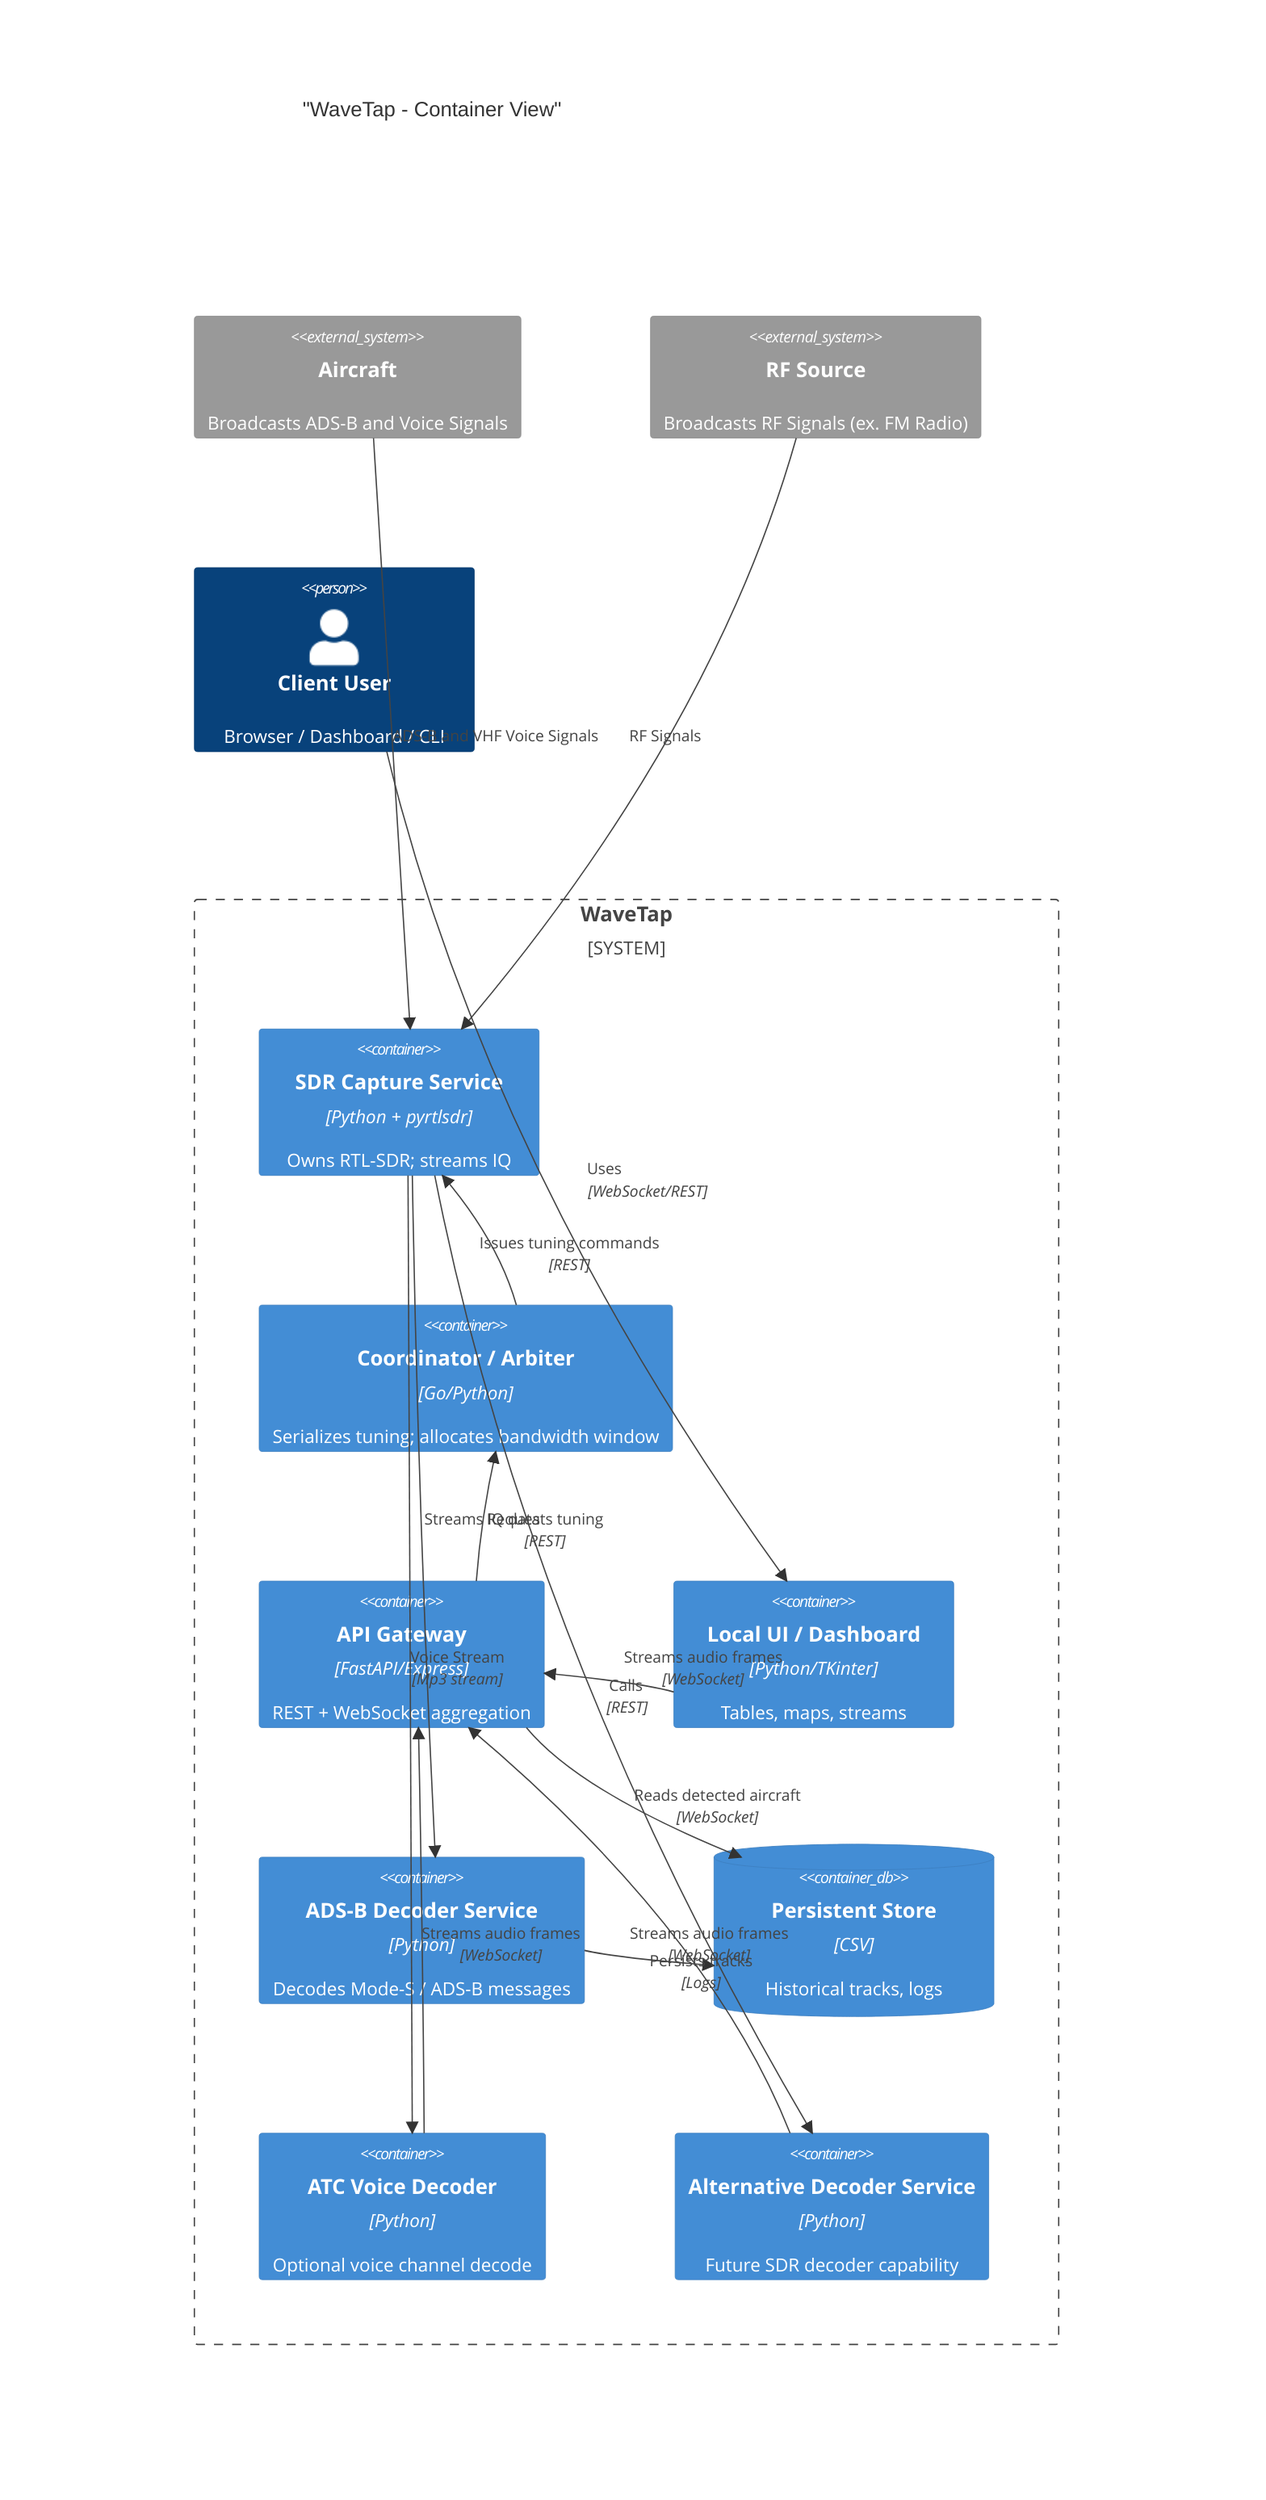C4Container
title "WaveTap - Container View"


System_Ext(aircraft, "Aircraft", "Broadcasts ADS-B and Voice Signals")
System_Ext(rf_source, "RF Source", "Broadcasts RF Signals (ex. FM Radio)")

Person(user, "Client User", "Browser / Dashboard / CLI")


System_Boundary(wt, "WaveTap") {
  Container(sdr_cap, "SDR Capture Service", "Python + pyrtlsdr", "Owns RTL-SDR; streams IQ")
  Container(arb, "Coordinator / Arbiter", "Go/Python", "Serializes tuning; allocates bandwidth window")
  Container(api, "API Gateway", "FastAPI/Express", "REST + WebSocket aggregation")
  Container(ui, "Local UI / Dashboard", "Python/TKinter", "Tables, maps, streams")
  Container(dec_adsb, "ADS-B Decoder Service", "Python", "Decodes Mode-S / ADS-B messages")
  ContainerDb(db, "Persistent Store", "CSV", "Historical tracks, logs")
  Container(dec_atc, "ATC Voice Decoder", "Python", "Optional voice channel decode")
  Container(dec_fm, "Alternative Decoder Service", "Python", "Future SDR decoder capability")

}

Rel(aircraft, sdr_cap, "ADS-B and VHF Voice Signals")
Rel(rf_source, sdr_cap, "RF Signals")
Rel(user, ui, "Uses", "WebSocket/REST")
Rel(ui, api, "Calls", "REST")
Rel(api, arb, "Requests tuning", "REST")
Rel(arb, sdr_cap, "Issues tuning commands", "REST")
Rel(sdr_cap, dec_adsb, "Streams IQ data")
Rel(sdr_cap, dec_fm, "Streams audio frames", "WebSocket")
Rel(dec_adsb, db, "Persists tracks", "Logs")
Rel(dec_fm, api, "Streams audio frames", "WebSocket")
Rel(api, db, "Reads detected aircraft", "WebSocket")
Rel(sdr_cap, dec_atc, "Voice Stream", "Mp3 stream")
Rel(dec_atc, api, "Streams audio frames", "WebSocket")